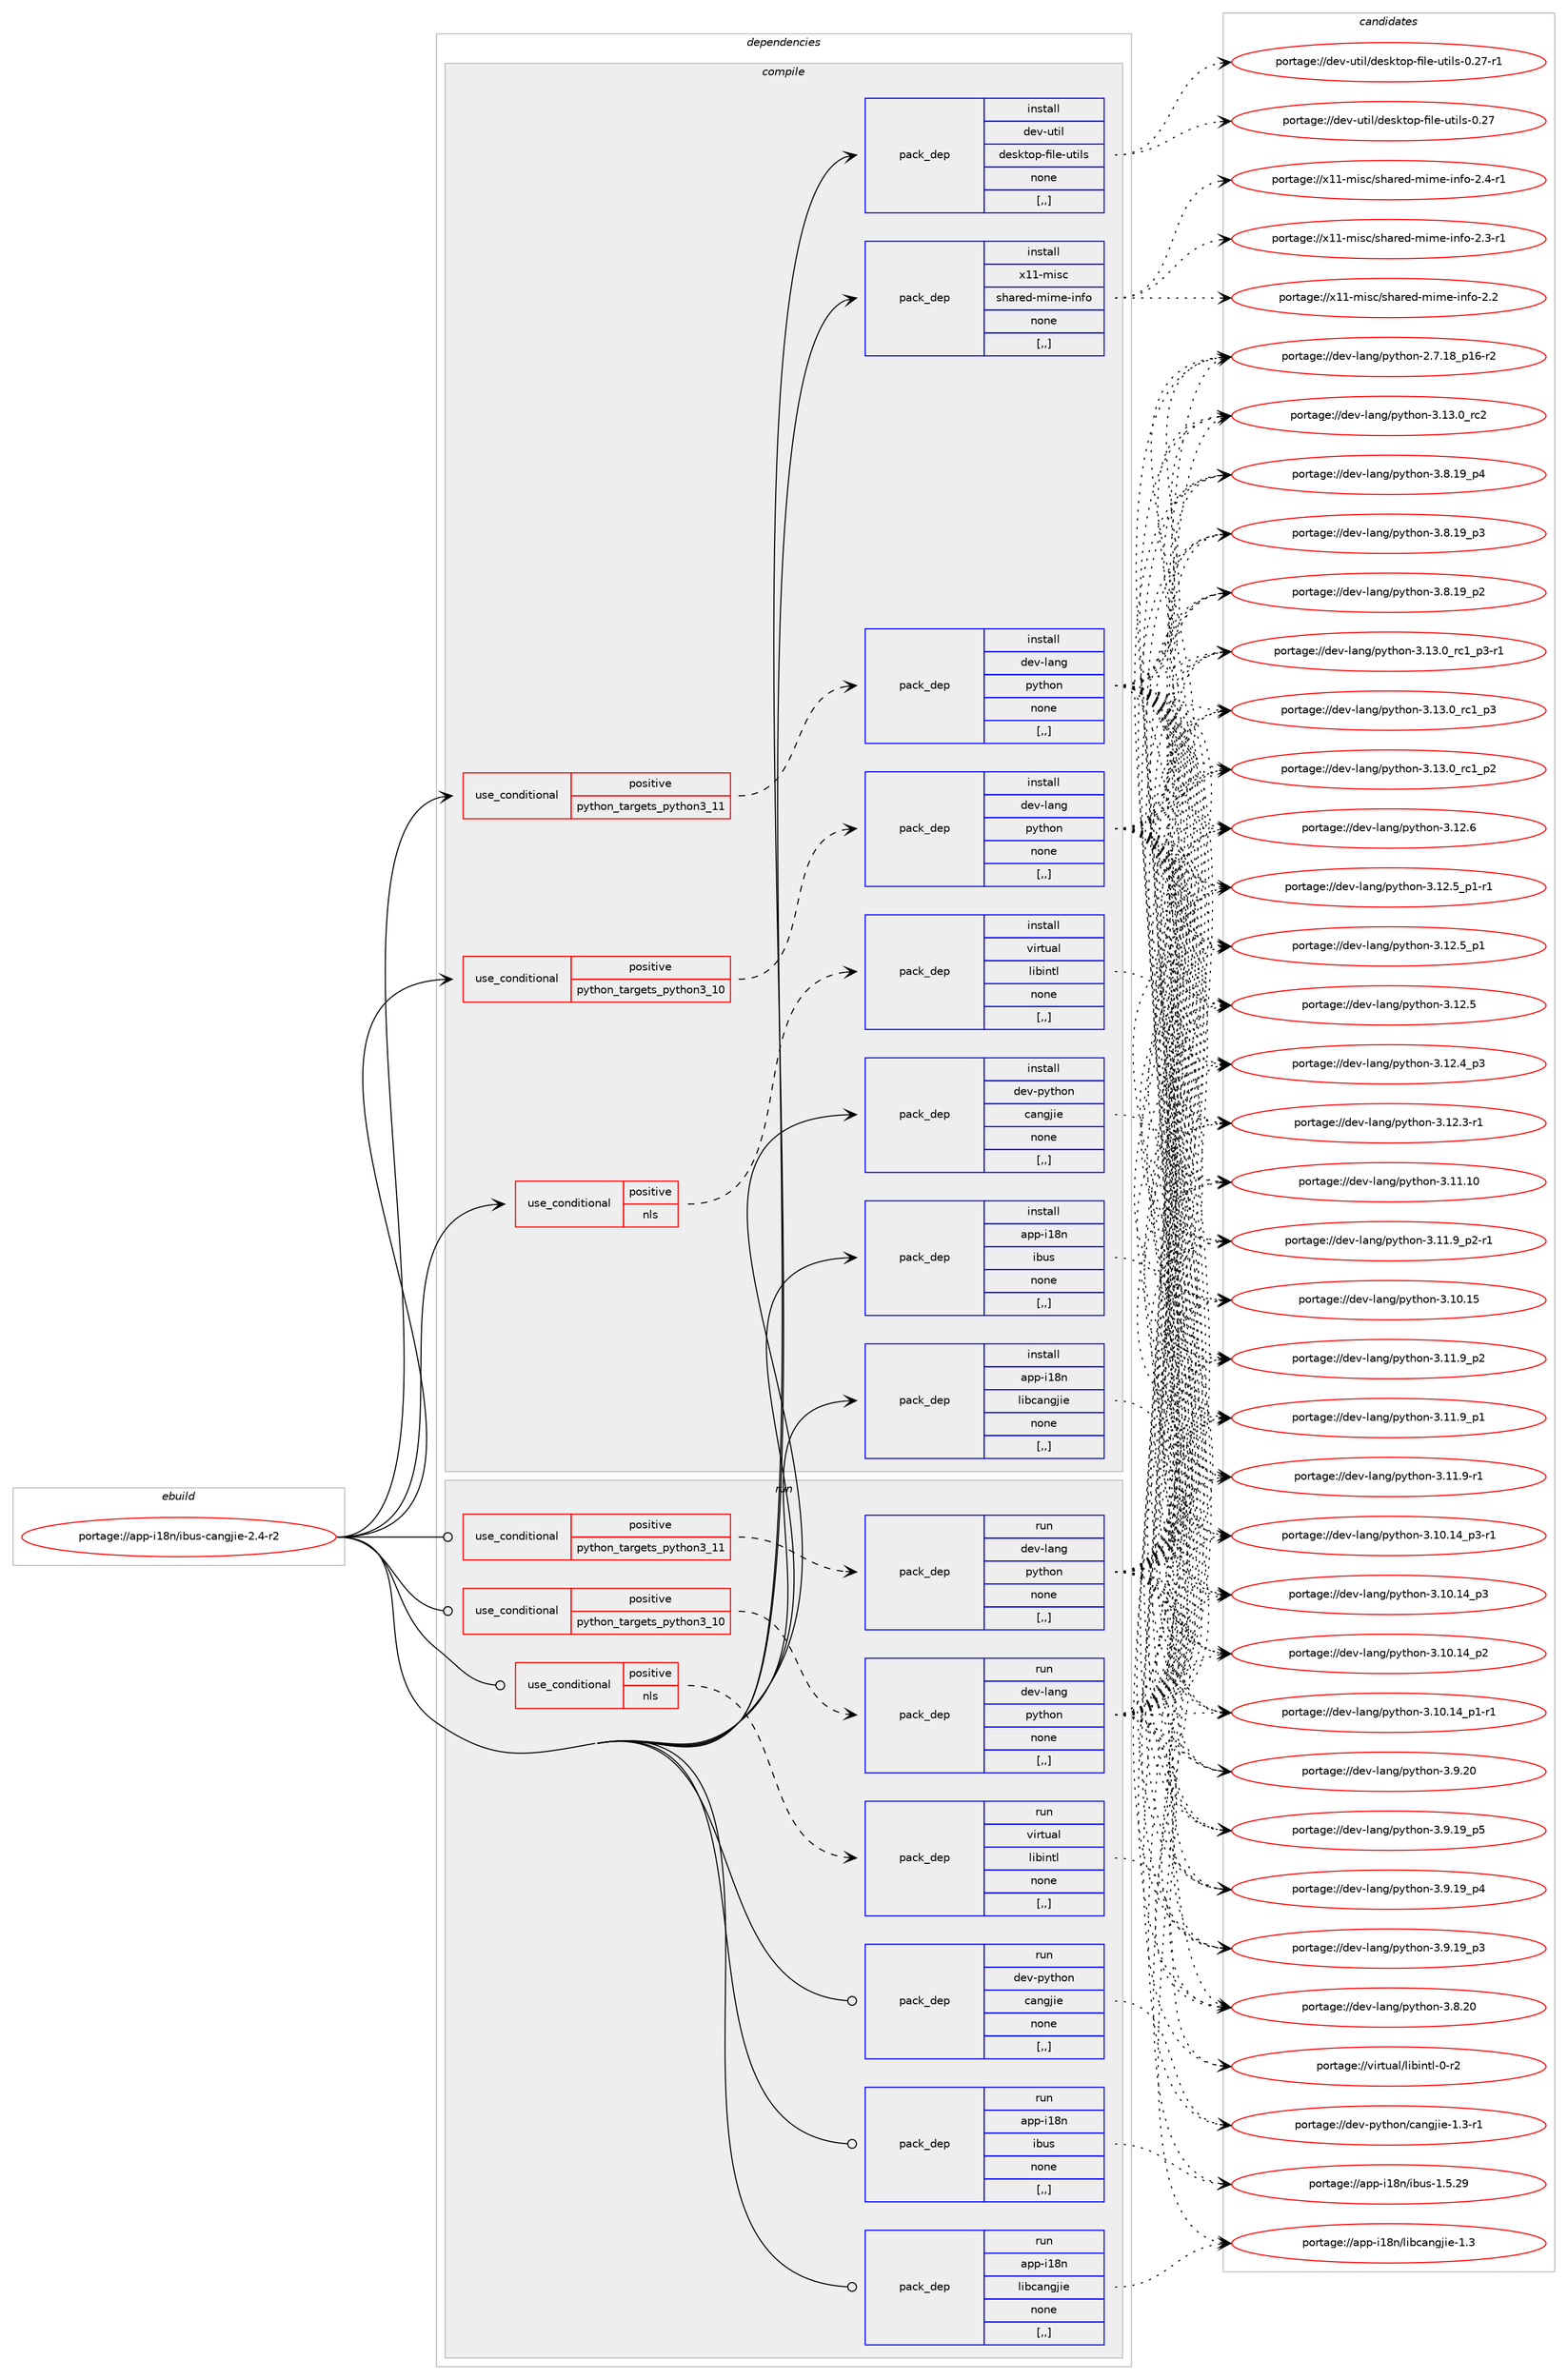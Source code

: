 digraph prolog {

# *************
# Graph options
# *************

newrank=true;
concentrate=true;
compound=true;
graph [rankdir=LR,fontname=Helvetica,fontsize=10,ranksep=1.5];#, ranksep=2.5, nodesep=0.2];
edge  [arrowhead=vee];
node  [fontname=Helvetica,fontsize=10];

# **********
# The ebuild
# **********

subgraph cluster_leftcol {
color=gray;
label=<<i>ebuild</i>>;
id [label="portage://app-i18n/ibus-cangjie-2.4-r2", color=red, width=4, href="../app-i18n/ibus-cangjie-2.4-r2.svg"];
}

# ****************
# The dependencies
# ****************

subgraph cluster_midcol {
color=gray;
label=<<i>dependencies</i>>;
subgraph cluster_compile {
fillcolor="#eeeeee";
style=filled;
label=<<i>compile</i>>;
subgraph cond140879 {
dependency531265 [label=<<TABLE BORDER="0" CELLBORDER="1" CELLSPACING="0" CELLPADDING="4"><TR><TD ROWSPAN="3" CELLPADDING="10">use_conditional</TD></TR><TR><TD>positive</TD></TR><TR><TD>nls</TD></TR></TABLE>>, shape=none, color=red];
subgraph pack386413 {
dependency531266 [label=<<TABLE BORDER="0" CELLBORDER="1" CELLSPACING="0" CELLPADDING="4" WIDTH="220"><TR><TD ROWSPAN="6" CELLPADDING="30">pack_dep</TD></TR><TR><TD WIDTH="110">install</TD></TR><TR><TD>virtual</TD></TR><TR><TD>libintl</TD></TR><TR><TD>none</TD></TR><TR><TD>[,,]</TD></TR></TABLE>>, shape=none, color=blue];
}
dependency531265:e -> dependency531266:w [weight=20,style="dashed",arrowhead="vee"];
}
id:e -> dependency531265:w [weight=20,style="solid",arrowhead="vee"];
subgraph cond140880 {
dependency531267 [label=<<TABLE BORDER="0" CELLBORDER="1" CELLSPACING="0" CELLPADDING="4"><TR><TD ROWSPAN="3" CELLPADDING="10">use_conditional</TD></TR><TR><TD>positive</TD></TR><TR><TD>python_targets_python3_10</TD></TR></TABLE>>, shape=none, color=red];
subgraph pack386414 {
dependency531268 [label=<<TABLE BORDER="0" CELLBORDER="1" CELLSPACING="0" CELLPADDING="4" WIDTH="220"><TR><TD ROWSPAN="6" CELLPADDING="30">pack_dep</TD></TR><TR><TD WIDTH="110">install</TD></TR><TR><TD>dev-lang</TD></TR><TR><TD>python</TD></TR><TR><TD>none</TD></TR><TR><TD>[,,]</TD></TR></TABLE>>, shape=none, color=blue];
}
dependency531267:e -> dependency531268:w [weight=20,style="dashed",arrowhead="vee"];
}
id:e -> dependency531267:w [weight=20,style="solid",arrowhead="vee"];
subgraph cond140881 {
dependency531269 [label=<<TABLE BORDER="0" CELLBORDER="1" CELLSPACING="0" CELLPADDING="4"><TR><TD ROWSPAN="3" CELLPADDING="10">use_conditional</TD></TR><TR><TD>positive</TD></TR><TR><TD>python_targets_python3_11</TD></TR></TABLE>>, shape=none, color=red];
subgraph pack386415 {
dependency531270 [label=<<TABLE BORDER="0" CELLBORDER="1" CELLSPACING="0" CELLPADDING="4" WIDTH="220"><TR><TD ROWSPAN="6" CELLPADDING="30">pack_dep</TD></TR><TR><TD WIDTH="110">install</TD></TR><TR><TD>dev-lang</TD></TR><TR><TD>python</TD></TR><TR><TD>none</TD></TR><TR><TD>[,,]</TD></TR></TABLE>>, shape=none, color=blue];
}
dependency531269:e -> dependency531270:w [weight=20,style="dashed",arrowhead="vee"];
}
id:e -> dependency531269:w [weight=20,style="solid",arrowhead="vee"];
subgraph pack386416 {
dependency531271 [label=<<TABLE BORDER="0" CELLBORDER="1" CELLSPACING="0" CELLPADDING="4" WIDTH="220"><TR><TD ROWSPAN="6" CELLPADDING="30">pack_dep</TD></TR><TR><TD WIDTH="110">install</TD></TR><TR><TD>app-i18n</TD></TR><TR><TD>ibus</TD></TR><TR><TD>none</TD></TR><TR><TD>[,,]</TD></TR></TABLE>>, shape=none, color=blue];
}
id:e -> dependency531271:w [weight=20,style="solid",arrowhead="vee"];
subgraph pack386417 {
dependency531272 [label=<<TABLE BORDER="0" CELLBORDER="1" CELLSPACING="0" CELLPADDING="4" WIDTH="220"><TR><TD ROWSPAN="6" CELLPADDING="30">pack_dep</TD></TR><TR><TD WIDTH="110">install</TD></TR><TR><TD>app-i18n</TD></TR><TR><TD>libcangjie</TD></TR><TR><TD>none</TD></TR><TR><TD>[,,]</TD></TR></TABLE>>, shape=none, color=blue];
}
id:e -> dependency531272:w [weight=20,style="solid",arrowhead="vee"];
subgraph pack386418 {
dependency531273 [label=<<TABLE BORDER="0" CELLBORDER="1" CELLSPACING="0" CELLPADDING="4" WIDTH="220"><TR><TD ROWSPAN="6" CELLPADDING="30">pack_dep</TD></TR><TR><TD WIDTH="110">install</TD></TR><TR><TD>dev-python</TD></TR><TR><TD>cangjie</TD></TR><TR><TD>none</TD></TR><TR><TD>[,,]</TD></TR></TABLE>>, shape=none, color=blue];
}
id:e -> dependency531273:w [weight=20,style="solid",arrowhead="vee"];
subgraph pack386419 {
dependency531274 [label=<<TABLE BORDER="0" CELLBORDER="1" CELLSPACING="0" CELLPADDING="4" WIDTH="220"><TR><TD ROWSPAN="6" CELLPADDING="30">pack_dep</TD></TR><TR><TD WIDTH="110">install</TD></TR><TR><TD>dev-util</TD></TR><TR><TD>desktop-file-utils</TD></TR><TR><TD>none</TD></TR><TR><TD>[,,]</TD></TR></TABLE>>, shape=none, color=blue];
}
id:e -> dependency531274:w [weight=20,style="solid",arrowhead="vee"];
subgraph pack386420 {
dependency531275 [label=<<TABLE BORDER="0" CELLBORDER="1" CELLSPACING="0" CELLPADDING="4" WIDTH="220"><TR><TD ROWSPAN="6" CELLPADDING="30">pack_dep</TD></TR><TR><TD WIDTH="110">install</TD></TR><TR><TD>x11-misc</TD></TR><TR><TD>shared-mime-info</TD></TR><TR><TD>none</TD></TR><TR><TD>[,,]</TD></TR></TABLE>>, shape=none, color=blue];
}
id:e -> dependency531275:w [weight=20,style="solid",arrowhead="vee"];
}
subgraph cluster_compileandrun {
fillcolor="#eeeeee";
style=filled;
label=<<i>compile and run</i>>;
}
subgraph cluster_run {
fillcolor="#eeeeee";
style=filled;
label=<<i>run</i>>;
subgraph cond140882 {
dependency531276 [label=<<TABLE BORDER="0" CELLBORDER="1" CELLSPACING="0" CELLPADDING="4"><TR><TD ROWSPAN="3" CELLPADDING="10">use_conditional</TD></TR><TR><TD>positive</TD></TR><TR><TD>nls</TD></TR></TABLE>>, shape=none, color=red];
subgraph pack386421 {
dependency531277 [label=<<TABLE BORDER="0" CELLBORDER="1" CELLSPACING="0" CELLPADDING="4" WIDTH="220"><TR><TD ROWSPAN="6" CELLPADDING="30">pack_dep</TD></TR><TR><TD WIDTH="110">run</TD></TR><TR><TD>virtual</TD></TR><TR><TD>libintl</TD></TR><TR><TD>none</TD></TR><TR><TD>[,,]</TD></TR></TABLE>>, shape=none, color=blue];
}
dependency531276:e -> dependency531277:w [weight=20,style="dashed",arrowhead="vee"];
}
id:e -> dependency531276:w [weight=20,style="solid",arrowhead="odot"];
subgraph cond140883 {
dependency531278 [label=<<TABLE BORDER="0" CELLBORDER="1" CELLSPACING="0" CELLPADDING="4"><TR><TD ROWSPAN="3" CELLPADDING="10">use_conditional</TD></TR><TR><TD>positive</TD></TR><TR><TD>python_targets_python3_10</TD></TR></TABLE>>, shape=none, color=red];
subgraph pack386422 {
dependency531279 [label=<<TABLE BORDER="0" CELLBORDER="1" CELLSPACING="0" CELLPADDING="4" WIDTH="220"><TR><TD ROWSPAN="6" CELLPADDING="30">pack_dep</TD></TR><TR><TD WIDTH="110">run</TD></TR><TR><TD>dev-lang</TD></TR><TR><TD>python</TD></TR><TR><TD>none</TD></TR><TR><TD>[,,]</TD></TR></TABLE>>, shape=none, color=blue];
}
dependency531278:e -> dependency531279:w [weight=20,style="dashed",arrowhead="vee"];
}
id:e -> dependency531278:w [weight=20,style="solid",arrowhead="odot"];
subgraph cond140884 {
dependency531280 [label=<<TABLE BORDER="0" CELLBORDER="1" CELLSPACING="0" CELLPADDING="4"><TR><TD ROWSPAN="3" CELLPADDING="10">use_conditional</TD></TR><TR><TD>positive</TD></TR><TR><TD>python_targets_python3_11</TD></TR></TABLE>>, shape=none, color=red];
subgraph pack386423 {
dependency531281 [label=<<TABLE BORDER="0" CELLBORDER="1" CELLSPACING="0" CELLPADDING="4" WIDTH="220"><TR><TD ROWSPAN="6" CELLPADDING="30">pack_dep</TD></TR><TR><TD WIDTH="110">run</TD></TR><TR><TD>dev-lang</TD></TR><TR><TD>python</TD></TR><TR><TD>none</TD></TR><TR><TD>[,,]</TD></TR></TABLE>>, shape=none, color=blue];
}
dependency531280:e -> dependency531281:w [weight=20,style="dashed",arrowhead="vee"];
}
id:e -> dependency531280:w [weight=20,style="solid",arrowhead="odot"];
subgraph pack386424 {
dependency531282 [label=<<TABLE BORDER="0" CELLBORDER="1" CELLSPACING="0" CELLPADDING="4" WIDTH="220"><TR><TD ROWSPAN="6" CELLPADDING="30">pack_dep</TD></TR><TR><TD WIDTH="110">run</TD></TR><TR><TD>app-i18n</TD></TR><TR><TD>ibus</TD></TR><TR><TD>none</TD></TR><TR><TD>[,,]</TD></TR></TABLE>>, shape=none, color=blue];
}
id:e -> dependency531282:w [weight=20,style="solid",arrowhead="odot"];
subgraph pack386425 {
dependency531283 [label=<<TABLE BORDER="0" CELLBORDER="1" CELLSPACING="0" CELLPADDING="4" WIDTH="220"><TR><TD ROWSPAN="6" CELLPADDING="30">pack_dep</TD></TR><TR><TD WIDTH="110">run</TD></TR><TR><TD>app-i18n</TD></TR><TR><TD>libcangjie</TD></TR><TR><TD>none</TD></TR><TR><TD>[,,]</TD></TR></TABLE>>, shape=none, color=blue];
}
id:e -> dependency531283:w [weight=20,style="solid",arrowhead="odot"];
subgraph pack386426 {
dependency531284 [label=<<TABLE BORDER="0" CELLBORDER="1" CELLSPACING="0" CELLPADDING="4" WIDTH="220"><TR><TD ROWSPAN="6" CELLPADDING="30">pack_dep</TD></TR><TR><TD WIDTH="110">run</TD></TR><TR><TD>dev-python</TD></TR><TR><TD>cangjie</TD></TR><TR><TD>none</TD></TR><TR><TD>[,,]</TD></TR></TABLE>>, shape=none, color=blue];
}
id:e -> dependency531284:w [weight=20,style="solid",arrowhead="odot"];
}
}

# **************
# The candidates
# **************

subgraph cluster_choices {
rank=same;
color=gray;
label=<<i>candidates</i>>;

subgraph choice386413 {
color=black;
nodesep=1;
choice11810511411611797108471081059810511011610845484511450 [label="portage://virtual/libintl-0-r2", color=red, width=4,href="../virtual/libintl-0-r2.svg"];
dependency531266:e -> choice11810511411611797108471081059810511011610845484511450:w [style=dotted,weight="100"];
}
subgraph choice386414 {
color=black;
nodesep=1;
choice10010111845108971101034711212111610411111045514649514648951149950 [label="portage://dev-lang/python-3.13.0_rc2", color=red, width=4,href="../dev-lang/python-3.13.0_rc2.svg"];
choice1001011184510897110103471121211161041111104551464951464895114994995112514511449 [label="portage://dev-lang/python-3.13.0_rc1_p3-r1", color=red, width=4,href="../dev-lang/python-3.13.0_rc1_p3-r1.svg"];
choice100101118451089711010347112121116104111110455146495146489511499499511251 [label="portage://dev-lang/python-3.13.0_rc1_p3", color=red, width=4,href="../dev-lang/python-3.13.0_rc1_p3.svg"];
choice100101118451089711010347112121116104111110455146495146489511499499511250 [label="portage://dev-lang/python-3.13.0_rc1_p2", color=red, width=4,href="../dev-lang/python-3.13.0_rc1_p2.svg"];
choice10010111845108971101034711212111610411111045514649504654 [label="portage://dev-lang/python-3.12.6", color=red, width=4,href="../dev-lang/python-3.12.6.svg"];
choice1001011184510897110103471121211161041111104551464950465395112494511449 [label="portage://dev-lang/python-3.12.5_p1-r1", color=red, width=4,href="../dev-lang/python-3.12.5_p1-r1.svg"];
choice100101118451089711010347112121116104111110455146495046539511249 [label="portage://dev-lang/python-3.12.5_p1", color=red, width=4,href="../dev-lang/python-3.12.5_p1.svg"];
choice10010111845108971101034711212111610411111045514649504653 [label="portage://dev-lang/python-3.12.5", color=red, width=4,href="../dev-lang/python-3.12.5.svg"];
choice100101118451089711010347112121116104111110455146495046529511251 [label="portage://dev-lang/python-3.12.4_p3", color=red, width=4,href="../dev-lang/python-3.12.4_p3.svg"];
choice100101118451089711010347112121116104111110455146495046514511449 [label="portage://dev-lang/python-3.12.3-r1", color=red, width=4,href="../dev-lang/python-3.12.3-r1.svg"];
choice1001011184510897110103471121211161041111104551464949464948 [label="portage://dev-lang/python-3.11.10", color=red, width=4,href="../dev-lang/python-3.11.10.svg"];
choice1001011184510897110103471121211161041111104551464949465795112504511449 [label="portage://dev-lang/python-3.11.9_p2-r1", color=red, width=4,href="../dev-lang/python-3.11.9_p2-r1.svg"];
choice100101118451089711010347112121116104111110455146494946579511250 [label="portage://dev-lang/python-3.11.9_p2", color=red, width=4,href="../dev-lang/python-3.11.9_p2.svg"];
choice100101118451089711010347112121116104111110455146494946579511249 [label="portage://dev-lang/python-3.11.9_p1", color=red, width=4,href="../dev-lang/python-3.11.9_p1.svg"];
choice100101118451089711010347112121116104111110455146494946574511449 [label="portage://dev-lang/python-3.11.9-r1", color=red, width=4,href="../dev-lang/python-3.11.9-r1.svg"];
choice1001011184510897110103471121211161041111104551464948464953 [label="portage://dev-lang/python-3.10.15", color=red, width=4,href="../dev-lang/python-3.10.15.svg"];
choice100101118451089711010347112121116104111110455146494846495295112514511449 [label="portage://dev-lang/python-3.10.14_p3-r1", color=red, width=4,href="../dev-lang/python-3.10.14_p3-r1.svg"];
choice10010111845108971101034711212111610411111045514649484649529511251 [label="portage://dev-lang/python-3.10.14_p3", color=red, width=4,href="../dev-lang/python-3.10.14_p3.svg"];
choice10010111845108971101034711212111610411111045514649484649529511250 [label="portage://dev-lang/python-3.10.14_p2", color=red, width=4,href="../dev-lang/python-3.10.14_p2.svg"];
choice100101118451089711010347112121116104111110455146494846495295112494511449 [label="portage://dev-lang/python-3.10.14_p1-r1", color=red, width=4,href="../dev-lang/python-3.10.14_p1-r1.svg"];
choice10010111845108971101034711212111610411111045514657465048 [label="portage://dev-lang/python-3.9.20", color=red, width=4,href="../dev-lang/python-3.9.20.svg"];
choice100101118451089711010347112121116104111110455146574649579511253 [label="portage://dev-lang/python-3.9.19_p5", color=red, width=4,href="../dev-lang/python-3.9.19_p5.svg"];
choice100101118451089711010347112121116104111110455146574649579511252 [label="portage://dev-lang/python-3.9.19_p4", color=red, width=4,href="../dev-lang/python-3.9.19_p4.svg"];
choice100101118451089711010347112121116104111110455146574649579511251 [label="portage://dev-lang/python-3.9.19_p3", color=red, width=4,href="../dev-lang/python-3.9.19_p3.svg"];
choice10010111845108971101034711212111610411111045514656465048 [label="portage://dev-lang/python-3.8.20", color=red, width=4,href="../dev-lang/python-3.8.20.svg"];
choice100101118451089711010347112121116104111110455146564649579511252 [label="portage://dev-lang/python-3.8.19_p4", color=red, width=4,href="../dev-lang/python-3.8.19_p4.svg"];
choice100101118451089711010347112121116104111110455146564649579511251 [label="portage://dev-lang/python-3.8.19_p3", color=red, width=4,href="../dev-lang/python-3.8.19_p3.svg"];
choice100101118451089711010347112121116104111110455146564649579511250 [label="portage://dev-lang/python-3.8.19_p2", color=red, width=4,href="../dev-lang/python-3.8.19_p2.svg"];
choice100101118451089711010347112121116104111110455046554649569511249544511450 [label="portage://dev-lang/python-2.7.18_p16-r2", color=red, width=4,href="../dev-lang/python-2.7.18_p16-r2.svg"];
dependency531268:e -> choice10010111845108971101034711212111610411111045514649514648951149950:w [style=dotted,weight="100"];
dependency531268:e -> choice1001011184510897110103471121211161041111104551464951464895114994995112514511449:w [style=dotted,weight="100"];
dependency531268:e -> choice100101118451089711010347112121116104111110455146495146489511499499511251:w [style=dotted,weight="100"];
dependency531268:e -> choice100101118451089711010347112121116104111110455146495146489511499499511250:w [style=dotted,weight="100"];
dependency531268:e -> choice10010111845108971101034711212111610411111045514649504654:w [style=dotted,weight="100"];
dependency531268:e -> choice1001011184510897110103471121211161041111104551464950465395112494511449:w [style=dotted,weight="100"];
dependency531268:e -> choice100101118451089711010347112121116104111110455146495046539511249:w [style=dotted,weight="100"];
dependency531268:e -> choice10010111845108971101034711212111610411111045514649504653:w [style=dotted,weight="100"];
dependency531268:e -> choice100101118451089711010347112121116104111110455146495046529511251:w [style=dotted,weight="100"];
dependency531268:e -> choice100101118451089711010347112121116104111110455146495046514511449:w [style=dotted,weight="100"];
dependency531268:e -> choice1001011184510897110103471121211161041111104551464949464948:w [style=dotted,weight="100"];
dependency531268:e -> choice1001011184510897110103471121211161041111104551464949465795112504511449:w [style=dotted,weight="100"];
dependency531268:e -> choice100101118451089711010347112121116104111110455146494946579511250:w [style=dotted,weight="100"];
dependency531268:e -> choice100101118451089711010347112121116104111110455146494946579511249:w [style=dotted,weight="100"];
dependency531268:e -> choice100101118451089711010347112121116104111110455146494946574511449:w [style=dotted,weight="100"];
dependency531268:e -> choice1001011184510897110103471121211161041111104551464948464953:w [style=dotted,weight="100"];
dependency531268:e -> choice100101118451089711010347112121116104111110455146494846495295112514511449:w [style=dotted,weight="100"];
dependency531268:e -> choice10010111845108971101034711212111610411111045514649484649529511251:w [style=dotted,weight="100"];
dependency531268:e -> choice10010111845108971101034711212111610411111045514649484649529511250:w [style=dotted,weight="100"];
dependency531268:e -> choice100101118451089711010347112121116104111110455146494846495295112494511449:w [style=dotted,weight="100"];
dependency531268:e -> choice10010111845108971101034711212111610411111045514657465048:w [style=dotted,weight="100"];
dependency531268:e -> choice100101118451089711010347112121116104111110455146574649579511253:w [style=dotted,weight="100"];
dependency531268:e -> choice100101118451089711010347112121116104111110455146574649579511252:w [style=dotted,weight="100"];
dependency531268:e -> choice100101118451089711010347112121116104111110455146574649579511251:w [style=dotted,weight="100"];
dependency531268:e -> choice10010111845108971101034711212111610411111045514656465048:w [style=dotted,weight="100"];
dependency531268:e -> choice100101118451089711010347112121116104111110455146564649579511252:w [style=dotted,weight="100"];
dependency531268:e -> choice100101118451089711010347112121116104111110455146564649579511251:w [style=dotted,weight="100"];
dependency531268:e -> choice100101118451089711010347112121116104111110455146564649579511250:w [style=dotted,weight="100"];
dependency531268:e -> choice100101118451089711010347112121116104111110455046554649569511249544511450:w [style=dotted,weight="100"];
}
subgraph choice386415 {
color=black;
nodesep=1;
choice10010111845108971101034711212111610411111045514649514648951149950 [label="portage://dev-lang/python-3.13.0_rc2", color=red, width=4,href="../dev-lang/python-3.13.0_rc2.svg"];
choice1001011184510897110103471121211161041111104551464951464895114994995112514511449 [label="portage://dev-lang/python-3.13.0_rc1_p3-r1", color=red, width=4,href="../dev-lang/python-3.13.0_rc1_p3-r1.svg"];
choice100101118451089711010347112121116104111110455146495146489511499499511251 [label="portage://dev-lang/python-3.13.0_rc1_p3", color=red, width=4,href="../dev-lang/python-3.13.0_rc1_p3.svg"];
choice100101118451089711010347112121116104111110455146495146489511499499511250 [label="portage://dev-lang/python-3.13.0_rc1_p2", color=red, width=4,href="../dev-lang/python-3.13.0_rc1_p2.svg"];
choice10010111845108971101034711212111610411111045514649504654 [label="portage://dev-lang/python-3.12.6", color=red, width=4,href="../dev-lang/python-3.12.6.svg"];
choice1001011184510897110103471121211161041111104551464950465395112494511449 [label="portage://dev-lang/python-3.12.5_p1-r1", color=red, width=4,href="../dev-lang/python-3.12.5_p1-r1.svg"];
choice100101118451089711010347112121116104111110455146495046539511249 [label="portage://dev-lang/python-3.12.5_p1", color=red, width=4,href="../dev-lang/python-3.12.5_p1.svg"];
choice10010111845108971101034711212111610411111045514649504653 [label="portage://dev-lang/python-3.12.5", color=red, width=4,href="../dev-lang/python-3.12.5.svg"];
choice100101118451089711010347112121116104111110455146495046529511251 [label="portage://dev-lang/python-3.12.4_p3", color=red, width=4,href="../dev-lang/python-3.12.4_p3.svg"];
choice100101118451089711010347112121116104111110455146495046514511449 [label="portage://dev-lang/python-3.12.3-r1", color=red, width=4,href="../dev-lang/python-3.12.3-r1.svg"];
choice1001011184510897110103471121211161041111104551464949464948 [label="portage://dev-lang/python-3.11.10", color=red, width=4,href="../dev-lang/python-3.11.10.svg"];
choice1001011184510897110103471121211161041111104551464949465795112504511449 [label="portage://dev-lang/python-3.11.9_p2-r1", color=red, width=4,href="../dev-lang/python-3.11.9_p2-r1.svg"];
choice100101118451089711010347112121116104111110455146494946579511250 [label="portage://dev-lang/python-3.11.9_p2", color=red, width=4,href="../dev-lang/python-3.11.9_p2.svg"];
choice100101118451089711010347112121116104111110455146494946579511249 [label="portage://dev-lang/python-3.11.9_p1", color=red, width=4,href="../dev-lang/python-3.11.9_p1.svg"];
choice100101118451089711010347112121116104111110455146494946574511449 [label="portage://dev-lang/python-3.11.9-r1", color=red, width=4,href="../dev-lang/python-3.11.9-r1.svg"];
choice1001011184510897110103471121211161041111104551464948464953 [label="portage://dev-lang/python-3.10.15", color=red, width=4,href="../dev-lang/python-3.10.15.svg"];
choice100101118451089711010347112121116104111110455146494846495295112514511449 [label="portage://dev-lang/python-3.10.14_p3-r1", color=red, width=4,href="../dev-lang/python-3.10.14_p3-r1.svg"];
choice10010111845108971101034711212111610411111045514649484649529511251 [label="portage://dev-lang/python-3.10.14_p3", color=red, width=4,href="../dev-lang/python-3.10.14_p3.svg"];
choice10010111845108971101034711212111610411111045514649484649529511250 [label="portage://dev-lang/python-3.10.14_p2", color=red, width=4,href="../dev-lang/python-3.10.14_p2.svg"];
choice100101118451089711010347112121116104111110455146494846495295112494511449 [label="portage://dev-lang/python-3.10.14_p1-r1", color=red, width=4,href="../dev-lang/python-3.10.14_p1-r1.svg"];
choice10010111845108971101034711212111610411111045514657465048 [label="portage://dev-lang/python-3.9.20", color=red, width=4,href="../dev-lang/python-3.9.20.svg"];
choice100101118451089711010347112121116104111110455146574649579511253 [label="portage://dev-lang/python-3.9.19_p5", color=red, width=4,href="../dev-lang/python-3.9.19_p5.svg"];
choice100101118451089711010347112121116104111110455146574649579511252 [label="portage://dev-lang/python-3.9.19_p4", color=red, width=4,href="../dev-lang/python-3.9.19_p4.svg"];
choice100101118451089711010347112121116104111110455146574649579511251 [label="portage://dev-lang/python-3.9.19_p3", color=red, width=4,href="../dev-lang/python-3.9.19_p3.svg"];
choice10010111845108971101034711212111610411111045514656465048 [label="portage://dev-lang/python-3.8.20", color=red, width=4,href="../dev-lang/python-3.8.20.svg"];
choice100101118451089711010347112121116104111110455146564649579511252 [label="portage://dev-lang/python-3.8.19_p4", color=red, width=4,href="../dev-lang/python-3.8.19_p4.svg"];
choice100101118451089711010347112121116104111110455146564649579511251 [label="portage://dev-lang/python-3.8.19_p3", color=red, width=4,href="../dev-lang/python-3.8.19_p3.svg"];
choice100101118451089711010347112121116104111110455146564649579511250 [label="portage://dev-lang/python-3.8.19_p2", color=red, width=4,href="../dev-lang/python-3.8.19_p2.svg"];
choice100101118451089711010347112121116104111110455046554649569511249544511450 [label="portage://dev-lang/python-2.7.18_p16-r2", color=red, width=4,href="../dev-lang/python-2.7.18_p16-r2.svg"];
dependency531270:e -> choice10010111845108971101034711212111610411111045514649514648951149950:w [style=dotted,weight="100"];
dependency531270:e -> choice1001011184510897110103471121211161041111104551464951464895114994995112514511449:w [style=dotted,weight="100"];
dependency531270:e -> choice100101118451089711010347112121116104111110455146495146489511499499511251:w [style=dotted,weight="100"];
dependency531270:e -> choice100101118451089711010347112121116104111110455146495146489511499499511250:w [style=dotted,weight="100"];
dependency531270:e -> choice10010111845108971101034711212111610411111045514649504654:w [style=dotted,weight="100"];
dependency531270:e -> choice1001011184510897110103471121211161041111104551464950465395112494511449:w [style=dotted,weight="100"];
dependency531270:e -> choice100101118451089711010347112121116104111110455146495046539511249:w [style=dotted,weight="100"];
dependency531270:e -> choice10010111845108971101034711212111610411111045514649504653:w [style=dotted,weight="100"];
dependency531270:e -> choice100101118451089711010347112121116104111110455146495046529511251:w [style=dotted,weight="100"];
dependency531270:e -> choice100101118451089711010347112121116104111110455146495046514511449:w [style=dotted,weight="100"];
dependency531270:e -> choice1001011184510897110103471121211161041111104551464949464948:w [style=dotted,weight="100"];
dependency531270:e -> choice1001011184510897110103471121211161041111104551464949465795112504511449:w [style=dotted,weight="100"];
dependency531270:e -> choice100101118451089711010347112121116104111110455146494946579511250:w [style=dotted,weight="100"];
dependency531270:e -> choice100101118451089711010347112121116104111110455146494946579511249:w [style=dotted,weight="100"];
dependency531270:e -> choice100101118451089711010347112121116104111110455146494946574511449:w [style=dotted,weight="100"];
dependency531270:e -> choice1001011184510897110103471121211161041111104551464948464953:w [style=dotted,weight="100"];
dependency531270:e -> choice100101118451089711010347112121116104111110455146494846495295112514511449:w [style=dotted,weight="100"];
dependency531270:e -> choice10010111845108971101034711212111610411111045514649484649529511251:w [style=dotted,weight="100"];
dependency531270:e -> choice10010111845108971101034711212111610411111045514649484649529511250:w [style=dotted,weight="100"];
dependency531270:e -> choice100101118451089711010347112121116104111110455146494846495295112494511449:w [style=dotted,weight="100"];
dependency531270:e -> choice10010111845108971101034711212111610411111045514657465048:w [style=dotted,weight="100"];
dependency531270:e -> choice100101118451089711010347112121116104111110455146574649579511253:w [style=dotted,weight="100"];
dependency531270:e -> choice100101118451089711010347112121116104111110455146574649579511252:w [style=dotted,weight="100"];
dependency531270:e -> choice100101118451089711010347112121116104111110455146574649579511251:w [style=dotted,weight="100"];
dependency531270:e -> choice10010111845108971101034711212111610411111045514656465048:w [style=dotted,weight="100"];
dependency531270:e -> choice100101118451089711010347112121116104111110455146564649579511252:w [style=dotted,weight="100"];
dependency531270:e -> choice100101118451089711010347112121116104111110455146564649579511251:w [style=dotted,weight="100"];
dependency531270:e -> choice100101118451089711010347112121116104111110455146564649579511250:w [style=dotted,weight="100"];
dependency531270:e -> choice100101118451089711010347112121116104111110455046554649569511249544511450:w [style=dotted,weight="100"];
}
subgraph choice386416 {
color=black;
nodesep=1;
choice97112112451054956110471059811711545494653465057 [label="portage://app-i18n/ibus-1.5.29", color=red, width=4,href="../app-i18n/ibus-1.5.29.svg"];
dependency531271:e -> choice97112112451054956110471059811711545494653465057:w [style=dotted,weight="100"];
}
subgraph choice386417 {
color=black;
nodesep=1;
choice971121124510549561104710810598999711010310610510145494651 [label="portage://app-i18n/libcangjie-1.3", color=red, width=4,href="../app-i18n/libcangjie-1.3.svg"];
dependency531272:e -> choice971121124510549561104710810598999711010310610510145494651:w [style=dotted,weight="100"];
}
subgraph choice386418 {
color=black;
nodesep=1;
choice10010111845112121116104111110479997110103106105101454946514511449 [label="portage://dev-python/cangjie-1.3-r1", color=red, width=4,href="../dev-python/cangjie-1.3-r1.svg"];
dependency531273:e -> choice10010111845112121116104111110479997110103106105101454946514511449:w [style=dotted,weight="100"];
}
subgraph choice386419 {
color=black;
nodesep=1;
choice1001011184511711610510847100101115107116111112451021051081014511711610510811545484650554511449 [label="portage://dev-util/desktop-file-utils-0.27-r1", color=red, width=4,href="../dev-util/desktop-file-utils-0.27-r1.svg"];
choice100101118451171161051084710010111510711611111245102105108101451171161051081154548465055 [label="portage://dev-util/desktop-file-utils-0.27", color=red, width=4,href="../dev-util/desktop-file-utils-0.27.svg"];
dependency531274:e -> choice1001011184511711610510847100101115107116111112451021051081014511711610510811545484650554511449:w [style=dotted,weight="100"];
dependency531274:e -> choice100101118451171161051084710010111510711611111245102105108101451171161051081154548465055:w [style=dotted,weight="100"];
}
subgraph choice386420 {
color=black;
nodesep=1;
choice1204949451091051159947115104971141011004510910510910145105110102111455046524511449 [label="portage://x11-misc/shared-mime-info-2.4-r1", color=red, width=4,href="../x11-misc/shared-mime-info-2.4-r1.svg"];
choice1204949451091051159947115104971141011004510910510910145105110102111455046514511449 [label="portage://x11-misc/shared-mime-info-2.3-r1", color=red, width=4,href="../x11-misc/shared-mime-info-2.3-r1.svg"];
choice120494945109105115994711510497114101100451091051091014510511010211145504650 [label="portage://x11-misc/shared-mime-info-2.2", color=red, width=4,href="../x11-misc/shared-mime-info-2.2.svg"];
dependency531275:e -> choice1204949451091051159947115104971141011004510910510910145105110102111455046524511449:w [style=dotted,weight="100"];
dependency531275:e -> choice1204949451091051159947115104971141011004510910510910145105110102111455046514511449:w [style=dotted,weight="100"];
dependency531275:e -> choice120494945109105115994711510497114101100451091051091014510511010211145504650:w [style=dotted,weight="100"];
}
subgraph choice386421 {
color=black;
nodesep=1;
choice11810511411611797108471081059810511011610845484511450 [label="portage://virtual/libintl-0-r2", color=red, width=4,href="../virtual/libintl-0-r2.svg"];
dependency531277:e -> choice11810511411611797108471081059810511011610845484511450:w [style=dotted,weight="100"];
}
subgraph choice386422 {
color=black;
nodesep=1;
choice10010111845108971101034711212111610411111045514649514648951149950 [label="portage://dev-lang/python-3.13.0_rc2", color=red, width=4,href="../dev-lang/python-3.13.0_rc2.svg"];
choice1001011184510897110103471121211161041111104551464951464895114994995112514511449 [label="portage://dev-lang/python-3.13.0_rc1_p3-r1", color=red, width=4,href="../dev-lang/python-3.13.0_rc1_p3-r1.svg"];
choice100101118451089711010347112121116104111110455146495146489511499499511251 [label="portage://dev-lang/python-3.13.0_rc1_p3", color=red, width=4,href="../dev-lang/python-3.13.0_rc1_p3.svg"];
choice100101118451089711010347112121116104111110455146495146489511499499511250 [label="portage://dev-lang/python-3.13.0_rc1_p2", color=red, width=4,href="../dev-lang/python-3.13.0_rc1_p2.svg"];
choice10010111845108971101034711212111610411111045514649504654 [label="portage://dev-lang/python-3.12.6", color=red, width=4,href="../dev-lang/python-3.12.6.svg"];
choice1001011184510897110103471121211161041111104551464950465395112494511449 [label="portage://dev-lang/python-3.12.5_p1-r1", color=red, width=4,href="../dev-lang/python-3.12.5_p1-r1.svg"];
choice100101118451089711010347112121116104111110455146495046539511249 [label="portage://dev-lang/python-3.12.5_p1", color=red, width=4,href="../dev-lang/python-3.12.5_p1.svg"];
choice10010111845108971101034711212111610411111045514649504653 [label="portage://dev-lang/python-3.12.5", color=red, width=4,href="../dev-lang/python-3.12.5.svg"];
choice100101118451089711010347112121116104111110455146495046529511251 [label="portage://dev-lang/python-3.12.4_p3", color=red, width=4,href="../dev-lang/python-3.12.4_p3.svg"];
choice100101118451089711010347112121116104111110455146495046514511449 [label="portage://dev-lang/python-3.12.3-r1", color=red, width=4,href="../dev-lang/python-3.12.3-r1.svg"];
choice1001011184510897110103471121211161041111104551464949464948 [label="portage://dev-lang/python-3.11.10", color=red, width=4,href="../dev-lang/python-3.11.10.svg"];
choice1001011184510897110103471121211161041111104551464949465795112504511449 [label="portage://dev-lang/python-3.11.9_p2-r1", color=red, width=4,href="../dev-lang/python-3.11.9_p2-r1.svg"];
choice100101118451089711010347112121116104111110455146494946579511250 [label="portage://dev-lang/python-3.11.9_p2", color=red, width=4,href="../dev-lang/python-3.11.9_p2.svg"];
choice100101118451089711010347112121116104111110455146494946579511249 [label="portage://dev-lang/python-3.11.9_p1", color=red, width=4,href="../dev-lang/python-3.11.9_p1.svg"];
choice100101118451089711010347112121116104111110455146494946574511449 [label="portage://dev-lang/python-3.11.9-r1", color=red, width=4,href="../dev-lang/python-3.11.9-r1.svg"];
choice1001011184510897110103471121211161041111104551464948464953 [label="portage://dev-lang/python-3.10.15", color=red, width=4,href="../dev-lang/python-3.10.15.svg"];
choice100101118451089711010347112121116104111110455146494846495295112514511449 [label="portage://dev-lang/python-3.10.14_p3-r1", color=red, width=4,href="../dev-lang/python-3.10.14_p3-r1.svg"];
choice10010111845108971101034711212111610411111045514649484649529511251 [label="portage://dev-lang/python-3.10.14_p3", color=red, width=4,href="../dev-lang/python-3.10.14_p3.svg"];
choice10010111845108971101034711212111610411111045514649484649529511250 [label="portage://dev-lang/python-3.10.14_p2", color=red, width=4,href="../dev-lang/python-3.10.14_p2.svg"];
choice100101118451089711010347112121116104111110455146494846495295112494511449 [label="portage://dev-lang/python-3.10.14_p1-r1", color=red, width=4,href="../dev-lang/python-3.10.14_p1-r1.svg"];
choice10010111845108971101034711212111610411111045514657465048 [label="portage://dev-lang/python-3.9.20", color=red, width=4,href="../dev-lang/python-3.9.20.svg"];
choice100101118451089711010347112121116104111110455146574649579511253 [label="portage://dev-lang/python-3.9.19_p5", color=red, width=4,href="../dev-lang/python-3.9.19_p5.svg"];
choice100101118451089711010347112121116104111110455146574649579511252 [label="portage://dev-lang/python-3.9.19_p4", color=red, width=4,href="../dev-lang/python-3.9.19_p4.svg"];
choice100101118451089711010347112121116104111110455146574649579511251 [label="portage://dev-lang/python-3.9.19_p3", color=red, width=4,href="../dev-lang/python-3.9.19_p3.svg"];
choice10010111845108971101034711212111610411111045514656465048 [label="portage://dev-lang/python-3.8.20", color=red, width=4,href="../dev-lang/python-3.8.20.svg"];
choice100101118451089711010347112121116104111110455146564649579511252 [label="portage://dev-lang/python-3.8.19_p4", color=red, width=4,href="../dev-lang/python-3.8.19_p4.svg"];
choice100101118451089711010347112121116104111110455146564649579511251 [label="portage://dev-lang/python-3.8.19_p3", color=red, width=4,href="../dev-lang/python-3.8.19_p3.svg"];
choice100101118451089711010347112121116104111110455146564649579511250 [label="portage://dev-lang/python-3.8.19_p2", color=red, width=4,href="../dev-lang/python-3.8.19_p2.svg"];
choice100101118451089711010347112121116104111110455046554649569511249544511450 [label="portage://dev-lang/python-2.7.18_p16-r2", color=red, width=4,href="../dev-lang/python-2.7.18_p16-r2.svg"];
dependency531279:e -> choice10010111845108971101034711212111610411111045514649514648951149950:w [style=dotted,weight="100"];
dependency531279:e -> choice1001011184510897110103471121211161041111104551464951464895114994995112514511449:w [style=dotted,weight="100"];
dependency531279:e -> choice100101118451089711010347112121116104111110455146495146489511499499511251:w [style=dotted,weight="100"];
dependency531279:e -> choice100101118451089711010347112121116104111110455146495146489511499499511250:w [style=dotted,weight="100"];
dependency531279:e -> choice10010111845108971101034711212111610411111045514649504654:w [style=dotted,weight="100"];
dependency531279:e -> choice1001011184510897110103471121211161041111104551464950465395112494511449:w [style=dotted,weight="100"];
dependency531279:e -> choice100101118451089711010347112121116104111110455146495046539511249:w [style=dotted,weight="100"];
dependency531279:e -> choice10010111845108971101034711212111610411111045514649504653:w [style=dotted,weight="100"];
dependency531279:e -> choice100101118451089711010347112121116104111110455146495046529511251:w [style=dotted,weight="100"];
dependency531279:e -> choice100101118451089711010347112121116104111110455146495046514511449:w [style=dotted,weight="100"];
dependency531279:e -> choice1001011184510897110103471121211161041111104551464949464948:w [style=dotted,weight="100"];
dependency531279:e -> choice1001011184510897110103471121211161041111104551464949465795112504511449:w [style=dotted,weight="100"];
dependency531279:e -> choice100101118451089711010347112121116104111110455146494946579511250:w [style=dotted,weight="100"];
dependency531279:e -> choice100101118451089711010347112121116104111110455146494946579511249:w [style=dotted,weight="100"];
dependency531279:e -> choice100101118451089711010347112121116104111110455146494946574511449:w [style=dotted,weight="100"];
dependency531279:e -> choice1001011184510897110103471121211161041111104551464948464953:w [style=dotted,weight="100"];
dependency531279:e -> choice100101118451089711010347112121116104111110455146494846495295112514511449:w [style=dotted,weight="100"];
dependency531279:e -> choice10010111845108971101034711212111610411111045514649484649529511251:w [style=dotted,weight="100"];
dependency531279:e -> choice10010111845108971101034711212111610411111045514649484649529511250:w [style=dotted,weight="100"];
dependency531279:e -> choice100101118451089711010347112121116104111110455146494846495295112494511449:w [style=dotted,weight="100"];
dependency531279:e -> choice10010111845108971101034711212111610411111045514657465048:w [style=dotted,weight="100"];
dependency531279:e -> choice100101118451089711010347112121116104111110455146574649579511253:w [style=dotted,weight="100"];
dependency531279:e -> choice100101118451089711010347112121116104111110455146574649579511252:w [style=dotted,weight="100"];
dependency531279:e -> choice100101118451089711010347112121116104111110455146574649579511251:w [style=dotted,weight="100"];
dependency531279:e -> choice10010111845108971101034711212111610411111045514656465048:w [style=dotted,weight="100"];
dependency531279:e -> choice100101118451089711010347112121116104111110455146564649579511252:w [style=dotted,weight="100"];
dependency531279:e -> choice100101118451089711010347112121116104111110455146564649579511251:w [style=dotted,weight="100"];
dependency531279:e -> choice100101118451089711010347112121116104111110455146564649579511250:w [style=dotted,weight="100"];
dependency531279:e -> choice100101118451089711010347112121116104111110455046554649569511249544511450:w [style=dotted,weight="100"];
}
subgraph choice386423 {
color=black;
nodesep=1;
choice10010111845108971101034711212111610411111045514649514648951149950 [label="portage://dev-lang/python-3.13.0_rc2", color=red, width=4,href="../dev-lang/python-3.13.0_rc2.svg"];
choice1001011184510897110103471121211161041111104551464951464895114994995112514511449 [label="portage://dev-lang/python-3.13.0_rc1_p3-r1", color=red, width=4,href="../dev-lang/python-3.13.0_rc1_p3-r1.svg"];
choice100101118451089711010347112121116104111110455146495146489511499499511251 [label="portage://dev-lang/python-3.13.0_rc1_p3", color=red, width=4,href="../dev-lang/python-3.13.0_rc1_p3.svg"];
choice100101118451089711010347112121116104111110455146495146489511499499511250 [label="portage://dev-lang/python-3.13.0_rc1_p2", color=red, width=4,href="../dev-lang/python-3.13.0_rc1_p2.svg"];
choice10010111845108971101034711212111610411111045514649504654 [label="portage://dev-lang/python-3.12.6", color=red, width=4,href="../dev-lang/python-3.12.6.svg"];
choice1001011184510897110103471121211161041111104551464950465395112494511449 [label="portage://dev-lang/python-3.12.5_p1-r1", color=red, width=4,href="../dev-lang/python-3.12.5_p1-r1.svg"];
choice100101118451089711010347112121116104111110455146495046539511249 [label="portage://dev-lang/python-3.12.5_p1", color=red, width=4,href="../dev-lang/python-3.12.5_p1.svg"];
choice10010111845108971101034711212111610411111045514649504653 [label="portage://dev-lang/python-3.12.5", color=red, width=4,href="../dev-lang/python-3.12.5.svg"];
choice100101118451089711010347112121116104111110455146495046529511251 [label="portage://dev-lang/python-3.12.4_p3", color=red, width=4,href="../dev-lang/python-3.12.4_p3.svg"];
choice100101118451089711010347112121116104111110455146495046514511449 [label="portage://dev-lang/python-3.12.3-r1", color=red, width=4,href="../dev-lang/python-3.12.3-r1.svg"];
choice1001011184510897110103471121211161041111104551464949464948 [label="portage://dev-lang/python-3.11.10", color=red, width=4,href="../dev-lang/python-3.11.10.svg"];
choice1001011184510897110103471121211161041111104551464949465795112504511449 [label="portage://dev-lang/python-3.11.9_p2-r1", color=red, width=4,href="../dev-lang/python-3.11.9_p2-r1.svg"];
choice100101118451089711010347112121116104111110455146494946579511250 [label="portage://dev-lang/python-3.11.9_p2", color=red, width=4,href="../dev-lang/python-3.11.9_p2.svg"];
choice100101118451089711010347112121116104111110455146494946579511249 [label="portage://dev-lang/python-3.11.9_p1", color=red, width=4,href="../dev-lang/python-3.11.9_p1.svg"];
choice100101118451089711010347112121116104111110455146494946574511449 [label="portage://dev-lang/python-3.11.9-r1", color=red, width=4,href="../dev-lang/python-3.11.9-r1.svg"];
choice1001011184510897110103471121211161041111104551464948464953 [label="portage://dev-lang/python-3.10.15", color=red, width=4,href="../dev-lang/python-3.10.15.svg"];
choice100101118451089711010347112121116104111110455146494846495295112514511449 [label="portage://dev-lang/python-3.10.14_p3-r1", color=red, width=4,href="../dev-lang/python-3.10.14_p3-r1.svg"];
choice10010111845108971101034711212111610411111045514649484649529511251 [label="portage://dev-lang/python-3.10.14_p3", color=red, width=4,href="../dev-lang/python-3.10.14_p3.svg"];
choice10010111845108971101034711212111610411111045514649484649529511250 [label="portage://dev-lang/python-3.10.14_p2", color=red, width=4,href="../dev-lang/python-3.10.14_p2.svg"];
choice100101118451089711010347112121116104111110455146494846495295112494511449 [label="portage://dev-lang/python-3.10.14_p1-r1", color=red, width=4,href="../dev-lang/python-3.10.14_p1-r1.svg"];
choice10010111845108971101034711212111610411111045514657465048 [label="portage://dev-lang/python-3.9.20", color=red, width=4,href="../dev-lang/python-3.9.20.svg"];
choice100101118451089711010347112121116104111110455146574649579511253 [label="portage://dev-lang/python-3.9.19_p5", color=red, width=4,href="../dev-lang/python-3.9.19_p5.svg"];
choice100101118451089711010347112121116104111110455146574649579511252 [label="portage://dev-lang/python-3.9.19_p4", color=red, width=4,href="../dev-lang/python-3.9.19_p4.svg"];
choice100101118451089711010347112121116104111110455146574649579511251 [label="portage://dev-lang/python-3.9.19_p3", color=red, width=4,href="../dev-lang/python-3.9.19_p3.svg"];
choice10010111845108971101034711212111610411111045514656465048 [label="portage://dev-lang/python-3.8.20", color=red, width=4,href="../dev-lang/python-3.8.20.svg"];
choice100101118451089711010347112121116104111110455146564649579511252 [label="portage://dev-lang/python-3.8.19_p4", color=red, width=4,href="../dev-lang/python-3.8.19_p4.svg"];
choice100101118451089711010347112121116104111110455146564649579511251 [label="portage://dev-lang/python-3.8.19_p3", color=red, width=4,href="../dev-lang/python-3.8.19_p3.svg"];
choice100101118451089711010347112121116104111110455146564649579511250 [label="portage://dev-lang/python-3.8.19_p2", color=red, width=4,href="../dev-lang/python-3.8.19_p2.svg"];
choice100101118451089711010347112121116104111110455046554649569511249544511450 [label="portage://dev-lang/python-2.7.18_p16-r2", color=red, width=4,href="../dev-lang/python-2.7.18_p16-r2.svg"];
dependency531281:e -> choice10010111845108971101034711212111610411111045514649514648951149950:w [style=dotted,weight="100"];
dependency531281:e -> choice1001011184510897110103471121211161041111104551464951464895114994995112514511449:w [style=dotted,weight="100"];
dependency531281:e -> choice100101118451089711010347112121116104111110455146495146489511499499511251:w [style=dotted,weight="100"];
dependency531281:e -> choice100101118451089711010347112121116104111110455146495146489511499499511250:w [style=dotted,weight="100"];
dependency531281:e -> choice10010111845108971101034711212111610411111045514649504654:w [style=dotted,weight="100"];
dependency531281:e -> choice1001011184510897110103471121211161041111104551464950465395112494511449:w [style=dotted,weight="100"];
dependency531281:e -> choice100101118451089711010347112121116104111110455146495046539511249:w [style=dotted,weight="100"];
dependency531281:e -> choice10010111845108971101034711212111610411111045514649504653:w [style=dotted,weight="100"];
dependency531281:e -> choice100101118451089711010347112121116104111110455146495046529511251:w [style=dotted,weight="100"];
dependency531281:e -> choice100101118451089711010347112121116104111110455146495046514511449:w [style=dotted,weight="100"];
dependency531281:e -> choice1001011184510897110103471121211161041111104551464949464948:w [style=dotted,weight="100"];
dependency531281:e -> choice1001011184510897110103471121211161041111104551464949465795112504511449:w [style=dotted,weight="100"];
dependency531281:e -> choice100101118451089711010347112121116104111110455146494946579511250:w [style=dotted,weight="100"];
dependency531281:e -> choice100101118451089711010347112121116104111110455146494946579511249:w [style=dotted,weight="100"];
dependency531281:e -> choice100101118451089711010347112121116104111110455146494946574511449:w [style=dotted,weight="100"];
dependency531281:e -> choice1001011184510897110103471121211161041111104551464948464953:w [style=dotted,weight="100"];
dependency531281:e -> choice100101118451089711010347112121116104111110455146494846495295112514511449:w [style=dotted,weight="100"];
dependency531281:e -> choice10010111845108971101034711212111610411111045514649484649529511251:w [style=dotted,weight="100"];
dependency531281:e -> choice10010111845108971101034711212111610411111045514649484649529511250:w [style=dotted,weight="100"];
dependency531281:e -> choice100101118451089711010347112121116104111110455146494846495295112494511449:w [style=dotted,weight="100"];
dependency531281:e -> choice10010111845108971101034711212111610411111045514657465048:w [style=dotted,weight="100"];
dependency531281:e -> choice100101118451089711010347112121116104111110455146574649579511253:w [style=dotted,weight="100"];
dependency531281:e -> choice100101118451089711010347112121116104111110455146574649579511252:w [style=dotted,weight="100"];
dependency531281:e -> choice100101118451089711010347112121116104111110455146574649579511251:w [style=dotted,weight="100"];
dependency531281:e -> choice10010111845108971101034711212111610411111045514656465048:w [style=dotted,weight="100"];
dependency531281:e -> choice100101118451089711010347112121116104111110455146564649579511252:w [style=dotted,weight="100"];
dependency531281:e -> choice100101118451089711010347112121116104111110455146564649579511251:w [style=dotted,weight="100"];
dependency531281:e -> choice100101118451089711010347112121116104111110455146564649579511250:w [style=dotted,weight="100"];
dependency531281:e -> choice100101118451089711010347112121116104111110455046554649569511249544511450:w [style=dotted,weight="100"];
}
subgraph choice386424 {
color=black;
nodesep=1;
choice97112112451054956110471059811711545494653465057 [label="portage://app-i18n/ibus-1.5.29", color=red, width=4,href="../app-i18n/ibus-1.5.29.svg"];
dependency531282:e -> choice97112112451054956110471059811711545494653465057:w [style=dotted,weight="100"];
}
subgraph choice386425 {
color=black;
nodesep=1;
choice971121124510549561104710810598999711010310610510145494651 [label="portage://app-i18n/libcangjie-1.3", color=red, width=4,href="../app-i18n/libcangjie-1.3.svg"];
dependency531283:e -> choice971121124510549561104710810598999711010310610510145494651:w [style=dotted,weight="100"];
}
subgraph choice386426 {
color=black;
nodesep=1;
choice10010111845112121116104111110479997110103106105101454946514511449 [label="portage://dev-python/cangjie-1.3-r1", color=red, width=4,href="../dev-python/cangjie-1.3-r1.svg"];
dependency531284:e -> choice10010111845112121116104111110479997110103106105101454946514511449:w [style=dotted,weight="100"];
}
}

}
